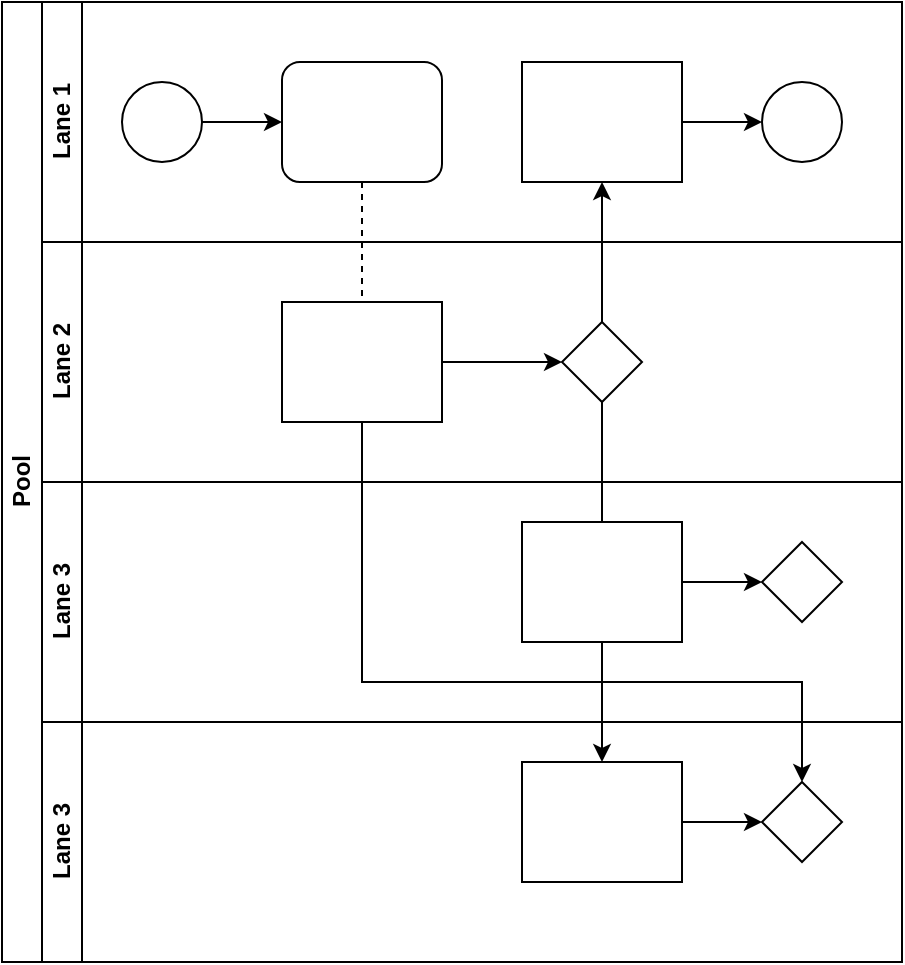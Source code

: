 <mxfile version="20.8.1" type="github" pages="2">
  <diagram id="x7SbrQKwoTWFsBNvxN8N" name="neu">
    <mxGraphModel dx="2074" dy="1129" grid="1" gridSize="10" guides="1" tooltips="1" connect="1" arrows="1" fold="1" page="1" pageScale="1" pageWidth="850" pageHeight="1100" math="0" shadow="0">
      <root>
        <mxCell id="0" />
        <mxCell id="1" parent="0" />
        <mxCell id="OWnge9xjrQDeGFIIFr42-1" value="Pool" style="swimlane;html=1;childLayout=stackLayout;resizeParent=1;resizeParentMax=0;horizontal=0;startSize=20;horizontalStack=0;" vertex="1" parent="1">
          <mxGeometry x="80" y="120" width="450" height="480" as="geometry" />
        </mxCell>
        <mxCell id="OWnge9xjrQDeGFIIFr42-2" value="" style="edgeStyle=orthogonalEdgeStyle;rounded=0;orthogonalLoop=1;jettySize=auto;html=1;dashed=1;endArrow=none;endFill=0;" edge="1" parent="OWnge9xjrQDeGFIIFr42-1" source="OWnge9xjrQDeGFIIFr42-9" target="OWnge9xjrQDeGFIIFr42-15">
          <mxGeometry relative="1" as="geometry" />
        </mxCell>
        <mxCell id="OWnge9xjrQDeGFIIFr42-3" style="edgeStyle=orthogonalEdgeStyle;rounded=0;orthogonalLoop=1;jettySize=auto;html=1;endArrow=classic;endFill=1;" edge="1" parent="OWnge9xjrQDeGFIIFr42-1" source="OWnge9xjrQDeGFIIFr42-16" target="OWnge9xjrQDeGFIIFr42-11">
          <mxGeometry relative="1" as="geometry" />
        </mxCell>
        <mxCell id="OWnge9xjrQDeGFIIFr42-4" style="edgeStyle=orthogonalEdgeStyle;rounded=0;orthogonalLoop=1;jettySize=auto;html=1;endArrow=classic;endFill=1;" edge="1" parent="OWnge9xjrQDeGFIIFr42-1" source="OWnge9xjrQDeGFIIFr42-16" target="OWnge9xjrQDeGFIIFr42-19">
          <mxGeometry relative="1" as="geometry" />
        </mxCell>
        <mxCell id="OWnge9xjrQDeGFIIFr42-5" style="edgeStyle=orthogonalEdgeStyle;rounded=0;orthogonalLoop=1;jettySize=auto;html=1;endArrow=classic;endFill=1;" edge="1" parent="OWnge9xjrQDeGFIIFr42-1" source="OWnge9xjrQDeGFIIFr42-15" target="OWnge9xjrQDeGFIIFr42-20">
          <mxGeometry relative="1" as="geometry">
            <Array as="points">
              <mxPoint x="180" y="340" />
              <mxPoint x="400" y="340" />
            </Array>
          </mxGeometry>
        </mxCell>
        <mxCell id="OWnge9xjrQDeGFIIFr42-6" value="Lane 1" style="swimlane;html=1;startSize=20;horizontal=0;" vertex="1" parent="OWnge9xjrQDeGFIIFr42-1">
          <mxGeometry x="20" width="430" height="120" as="geometry">
            <mxRectangle x="20" width="430" height="30" as="alternateBounds" />
          </mxGeometry>
        </mxCell>
        <mxCell id="OWnge9xjrQDeGFIIFr42-7" value="" style="edgeStyle=orthogonalEdgeStyle;rounded=0;orthogonalLoop=1;jettySize=auto;html=1;" edge="1" parent="OWnge9xjrQDeGFIIFr42-6" source="OWnge9xjrQDeGFIIFr42-8" target="OWnge9xjrQDeGFIIFr42-9">
          <mxGeometry relative="1" as="geometry" />
        </mxCell>
        <mxCell id="OWnge9xjrQDeGFIIFr42-8" value="" style="ellipse;whiteSpace=wrap;html=1;" vertex="1" parent="OWnge9xjrQDeGFIIFr42-6">
          <mxGeometry x="40" y="40" width="40" height="40" as="geometry" />
        </mxCell>
        <mxCell id="OWnge9xjrQDeGFIIFr42-9" value="" style="rounded=1;whiteSpace=wrap;html=1;fontFamily=Helvetica;fontSize=12;fontColor=#000000;align=center;" vertex="1" parent="OWnge9xjrQDeGFIIFr42-6">
          <mxGeometry x="120" y="30" width="80" height="60" as="geometry" />
        </mxCell>
        <mxCell id="OWnge9xjrQDeGFIIFr42-10" value="" style="edgeStyle=orthogonalEdgeStyle;rounded=0;orthogonalLoop=1;jettySize=auto;html=1;endArrow=classic;endFill=1;" edge="1" parent="OWnge9xjrQDeGFIIFr42-6" source="OWnge9xjrQDeGFIIFr42-11" target="OWnge9xjrQDeGFIIFr42-12">
          <mxGeometry relative="1" as="geometry" />
        </mxCell>
        <mxCell id="OWnge9xjrQDeGFIIFr42-11" value="" style="rounded=0;whiteSpace=wrap;html=1;fontFamily=Helvetica;fontSize=12;fontColor=#000000;align=center;" vertex="1" parent="OWnge9xjrQDeGFIIFr42-6">
          <mxGeometry x="240" y="30" width="80" height="60" as="geometry" />
        </mxCell>
        <mxCell id="OWnge9xjrQDeGFIIFr42-12" value="" style="ellipse;whiteSpace=wrap;html=1;" vertex="1" parent="OWnge9xjrQDeGFIIFr42-6">
          <mxGeometry x="360" y="40" width="40" height="40" as="geometry" />
        </mxCell>
        <mxCell id="OWnge9xjrQDeGFIIFr42-13" value="Lane 2" style="swimlane;html=1;startSize=20;horizontal=0;" vertex="1" parent="OWnge9xjrQDeGFIIFr42-1">
          <mxGeometry x="20" y="120" width="430" height="120" as="geometry" />
        </mxCell>
        <mxCell id="OWnge9xjrQDeGFIIFr42-14" value="" style="edgeStyle=orthogonalEdgeStyle;rounded=0;orthogonalLoop=1;jettySize=auto;html=1;endArrow=classic;endFill=1;" edge="1" parent="OWnge9xjrQDeGFIIFr42-13" source="OWnge9xjrQDeGFIIFr42-15" target="OWnge9xjrQDeGFIIFr42-16">
          <mxGeometry relative="1" as="geometry" />
        </mxCell>
        <mxCell id="OWnge9xjrQDeGFIIFr42-15" value="" style="rounded=0;whiteSpace=wrap;html=1;fontFamily=Helvetica;fontSize=12;fontColor=#000000;align=center;" vertex="1" parent="OWnge9xjrQDeGFIIFr42-13">
          <mxGeometry x="120" y="30" width="80" height="60" as="geometry" />
        </mxCell>
        <mxCell id="OWnge9xjrQDeGFIIFr42-16" value="" style="rhombus;whiteSpace=wrap;html=1;fontFamily=Helvetica;fontSize=12;fontColor=#000000;align=center;" vertex="1" parent="OWnge9xjrQDeGFIIFr42-13">
          <mxGeometry x="260" y="40" width="40" height="40" as="geometry" />
        </mxCell>
        <mxCell id="OWnge9xjrQDeGFIIFr42-27" value="Lane 3" style="swimlane;html=1;startSize=20;horizontal=0;" vertex="1" parent="OWnge9xjrQDeGFIIFr42-1">
          <mxGeometry x="20" y="240" width="430" height="120" as="geometry" />
        </mxCell>
        <mxCell id="OWnge9xjrQDeGFIIFr42-28" value="" style="edgeStyle=orthogonalEdgeStyle;rounded=0;orthogonalLoop=1;jettySize=auto;html=1;endArrow=classic;endFill=1;" edge="1" parent="OWnge9xjrQDeGFIIFr42-27" source="OWnge9xjrQDeGFIIFr42-29" target="OWnge9xjrQDeGFIIFr42-30">
          <mxGeometry relative="1" as="geometry" />
        </mxCell>
        <mxCell id="OWnge9xjrQDeGFIIFr42-29" value="" style="rounded=0;whiteSpace=wrap;html=1;fontFamily=Helvetica;fontSize=12;fontColor=#000000;align=center;" vertex="1" parent="OWnge9xjrQDeGFIIFr42-27">
          <mxGeometry x="240" y="20" width="80" height="60" as="geometry" />
        </mxCell>
        <mxCell id="OWnge9xjrQDeGFIIFr42-30" value="" style="rhombus;whiteSpace=wrap;html=1;fontFamily=Helvetica;fontSize=12;fontColor=#000000;align=center;" vertex="1" parent="OWnge9xjrQDeGFIIFr42-27">
          <mxGeometry x="360" y="30" width="40" height="40" as="geometry" />
        </mxCell>
        <mxCell id="OWnge9xjrQDeGFIIFr42-17" value="Lane 3" style="swimlane;html=1;startSize=20;horizontal=0;" vertex="1" parent="OWnge9xjrQDeGFIIFr42-1">
          <mxGeometry x="20" y="360" width="430" height="120" as="geometry" />
        </mxCell>
        <mxCell id="OWnge9xjrQDeGFIIFr42-18" value="" style="edgeStyle=orthogonalEdgeStyle;rounded=0;orthogonalLoop=1;jettySize=auto;html=1;endArrow=classic;endFill=1;" edge="1" parent="OWnge9xjrQDeGFIIFr42-17" source="OWnge9xjrQDeGFIIFr42-19" target="OWnge9xjrQDeGFIIFr42-20">
          <mxGeometry relative="1" as="geometry" />
        </mxCell>
        <mxCell id="OWnge9xjrQDeGFIIFr42-19" value="" style="rounded=0;whiteSpace=wrap;html=1;fontFamily=Helvetica;fontSize=12;fontColor=#000000;align=center;" vertex="1" parent="OWnge9xjrQDeGFIIFr42-17">
          <mxGeometry x="240" y="20" width="80" height="60" as="geometry" />
        </mxCell>
        <mxCell id="OWnge9xjrQDeGFIIFr42-20" value="" style="rhombus;whiteSpace=wrap;html=1;fontFamily=Helvetica;fontSize=12;fontColor=#000000;align=center;" vertex="1" parent="OWnge9xjrQDeGFIIFr42-17">
          <mxGeometry x="360" y="30" width="40" height="40" as="geometry" />
        </mxCell>
      </root>
    </mxGraphModel>
  </diagram>
  <diagram id="lADAs2D6Lc_3gPZO3qT5" name="alt">
    <mxGraphModel dx="7548" dy="2258" grid="1" gridSize="10" guides="1" tooltips="1" connect="1" arrows="1" fold="1" page="1" pageScale="1" pageWidth="850" pageHeight="1100" math="0" shadow="0">
      <root>
        <mxCell id="0" />
        <mxCell id="1" parent="0" />
        <UserObject label="" lucidchartObjectId="RQJKauTej72Z" id="hCtePO3wMuKJxW544q_W-1">
          <mxCell style="html=1;overflow=block;blockSpacing=1;whiteSpace=wrap;shape=image;fontSize=13;spacing=0;strokeColor=none;strokeOpacity=100;strokeWidth=0;image=https://images.lucid.app/images/f1447aaf-51ea-467b-a6b3-67628ce5c4c1/content;imageAspect=0;" vertex="1" parent="1">
            <mxGeometry x="-2805" y="15" width="2741" height="785" as="geometry" />
          </mxCell>
        </UserObject>
      </root>
    </mxGraphModel>
  </diagram>
</mxfile>
